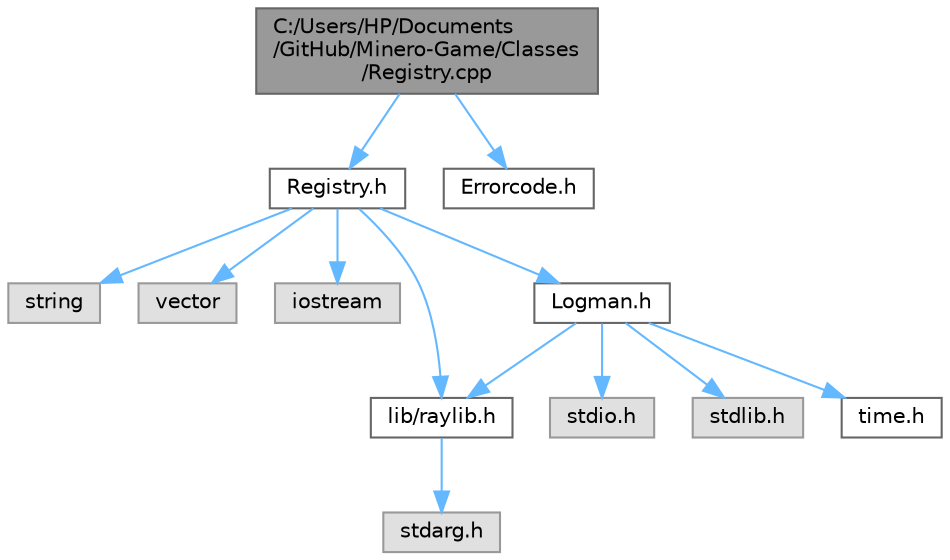 digraph "C:/Users/HP/Documents/GitHub/Minero-Game/Classes/Registry.cpp"
{
 // LATEX_PDF_SIZE
  bgcolor="transparent";
  edge [fontname=Helvetica,fontsize=10,labelfontname=Helvetica,labelfontsize=10];
  node [fontname=Helvetica,fontsize=10,shape=box,height=0.2,width=0.4];
  Node1 [id="Node000001",label="C:/Users/HP/Documents\l/GitHub/Minero-Game/Classes\l/Registry.cpp",height=0.2,width=0.4,color="gray40", fillcolor="grey60", style="filled", fontcolor="black",tooltip=" "];
  Node1 -> Node2 [id="edge25_Node000001_Node000002",color="steelblue1",style="solid",tooltip=" "];
  Node2 [id="Node000002",label="Registry.h",height=0.2,width=0.4,color="grey40", fillcolor="white", style="filled",URL="$_classes_2_registry_8h.html",tooltip=" "];
  Node2 -> Node3 [id="edge26_Node000002_Node000003",color="steelblue1",style="solid",tooltip=" "];
  Node3 [id="Node000003",label="string",height=0.2,width=0.4,color="grey60", fillcolor="#E0E0E0", style="filled",tooltip=" "];
  Node2 -> Node4 [id="edge27_Node000002_Node000004",color="steelblue1",style="solid",tooltip=" "];
  Node4 [id="Node000004",label="vector",height=0.2,width=0.4,color="grey60", fillcolor="#E0E0E0", style="filled",tooltip=" "];
  Node2 -> Node5 [id="edge28_Node000002_Node000005",color="steelblue1",style="solid",tooltip=" "];
  Node5 [id="Node000005",label="iostream",height=0.2,width=0.4,color="grey60", fillcolor="#E0E0E0", style="filled",tooltip=" "];
  Node2 -> Node6 [id="edge29_Node000002_Node000006",color="steelblue1",style="solid",tooltip=" "];
  Node6 [id="Node000006",label="lib/raylib.h",height=0.2,width=0.4,color="grey40", fillcolor="white", style="filled",URL="$_classes_2lib_2raylib_8h.html",tooltip=" "];
  Node6 -> Node7 [id="edge30_Node000006_Node000007",color="steelblue1",style="solid",tooltip=" "];
  Node7 [id="Node000007",label="stdarg.h",height=0.2,width=0.4,color="grey60", fillcolor="#E0E0E0", style="filled",tooltip=" "];
  Node2 -> Node8 [id="edge31_Node000002_Node000008",color="steelblue1",style="solid",tooltip=" "];
  Node8 [id="Node000008",label="Logman.h",height=0.2,width=0.4,color="grey40", fillcolor="white", style="filled",URL="$_logman_8h.html",tooltip=" "];
  Node8 -> Node9 [id="edge32_Node000008_Node000009",color="steelblue1",style="solid",tooltip=" "];
  Node9 [id="Node000009",label="stdio.h",height=0.2,width=0.4,color="grey60", fillcolor="#E0E0E0", style="filled",tooltip=" "];
  Node8 -> Node10 [id="edge33_Node000008_Node000010",color="steelblue1",style="solid",tooltip=" "];
  Node10 [id="Node000010",label="stdlib.h",height=0.2,width=0.4,color="grey60", fillcolor="#E0E0E0", style="filled",tooltip=" "];
  Node8 -> Node11 [id="edge34_Node000008_Node000011",color="steelblue1",style="solid",tooltip=" "];
  Node11 [id="Node000011",label="time.h",height=0.2,width=0.4,color="grey40", fillcolor="white", style="filled",URL="$_classes_2_time_8h.html",tooltip=" "];
  Node8 -> Node6 [id="edge35_Node000008_Node000006",color="steelblue1",style="solid",tooltip=" "];
  Node1 -> Node12 [id="edge36_Node000001_Node000012",color="steelblue1",style="solid",tooltip=" "];
  Node12 [id="Node000012",label="Errorcode.h",height=0.2,width=0.4,color="grey40", fillcolor="white", style="filled",URL="$_classes_2_errorcode_8h.html",tooltip=" "];
}

